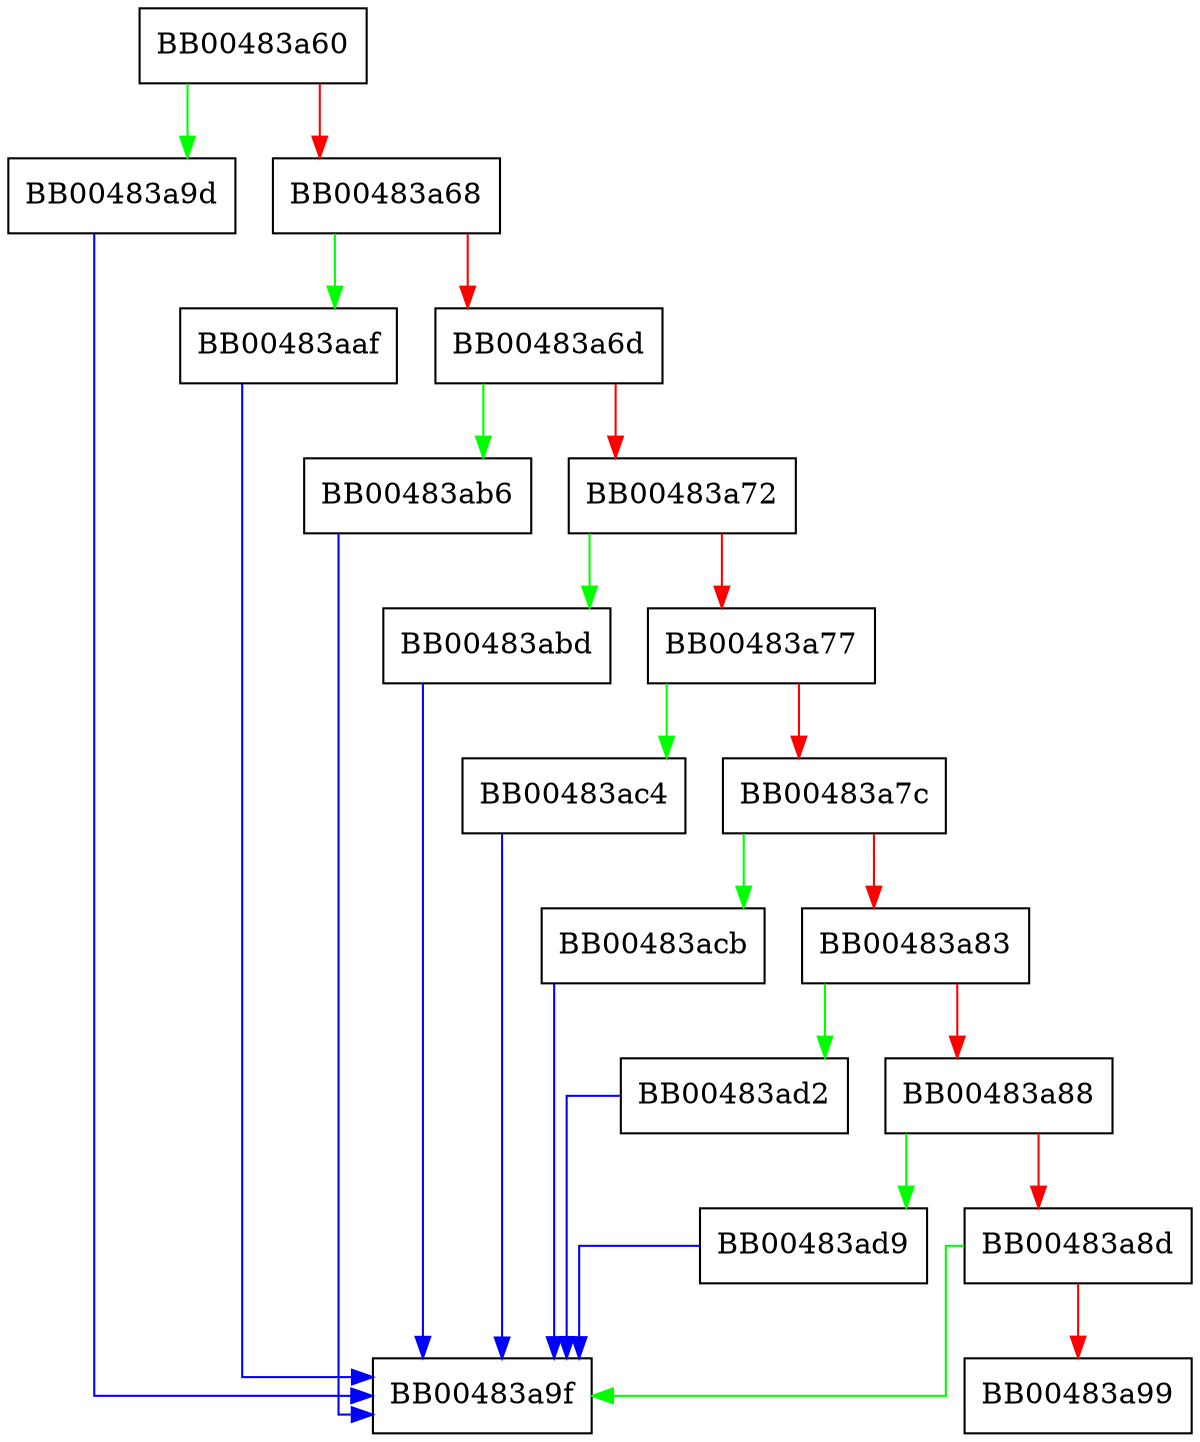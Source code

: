 digraph SSL_CIPHER_get_auth_nid {
  node [shape="box"];
  graph [splines=ortho];
  BB00483a60 -> BB00483a9d [color="green"];
  BB00483a60 -> BB00483a68 [color="red"];
  BB00483a68 -> BB00483aaf [color="green"];
  BB00483a68 -> BB00483a6d [color="red"];
  BB00483a6d -> BB00483ab6 [color="green"];
  BB00483a6d -> BB00483a72 [color="red"];
  BB00483a72 -> BB00483abd [color="green"];
  BB00483a72 -> BB00483a77 [color="red"];
  BB00483a77 -> BB00483ac4 [color="green"];
  BB00483a77 -> BB00483a7c [color="red"];
  BB00483a7c -> BB00483acb [color="green"];
  BB00483a7c -> BB00483a83 [color="red"];
  BB00483a83 -> BB00483ad2 [color="green"];
  BB00483a83 -> BB00483a88 [color="red"];
  BB00483a88 -> BB00483ad9 [color="green"];
  BB00483a88 -> BB00483a8d [color="red"];
  BB00483a8d -> BB00483a9f [color="green"];
  BB00483a8d -> BB00483a99 [color="red"];
  BB00483a9d -> BB00483a9f [color="blue"];
  BB00483aaf -> BB00483a9f [color="blue"];
  BB00483ab6 -> BB00483a9f [color="blue"];
  BB00483abd -> BB00483a9f [color="blue"];
  BB00483ac4 -> BB00483a9f [color="blue"];
  BB00483acb -> BB00483a9f [color="blue"];
  BB00483ad2 -> BB00483a9f [color="blue"];
  BB00483ad9 -> BB00483a9f [color="blue"];
}